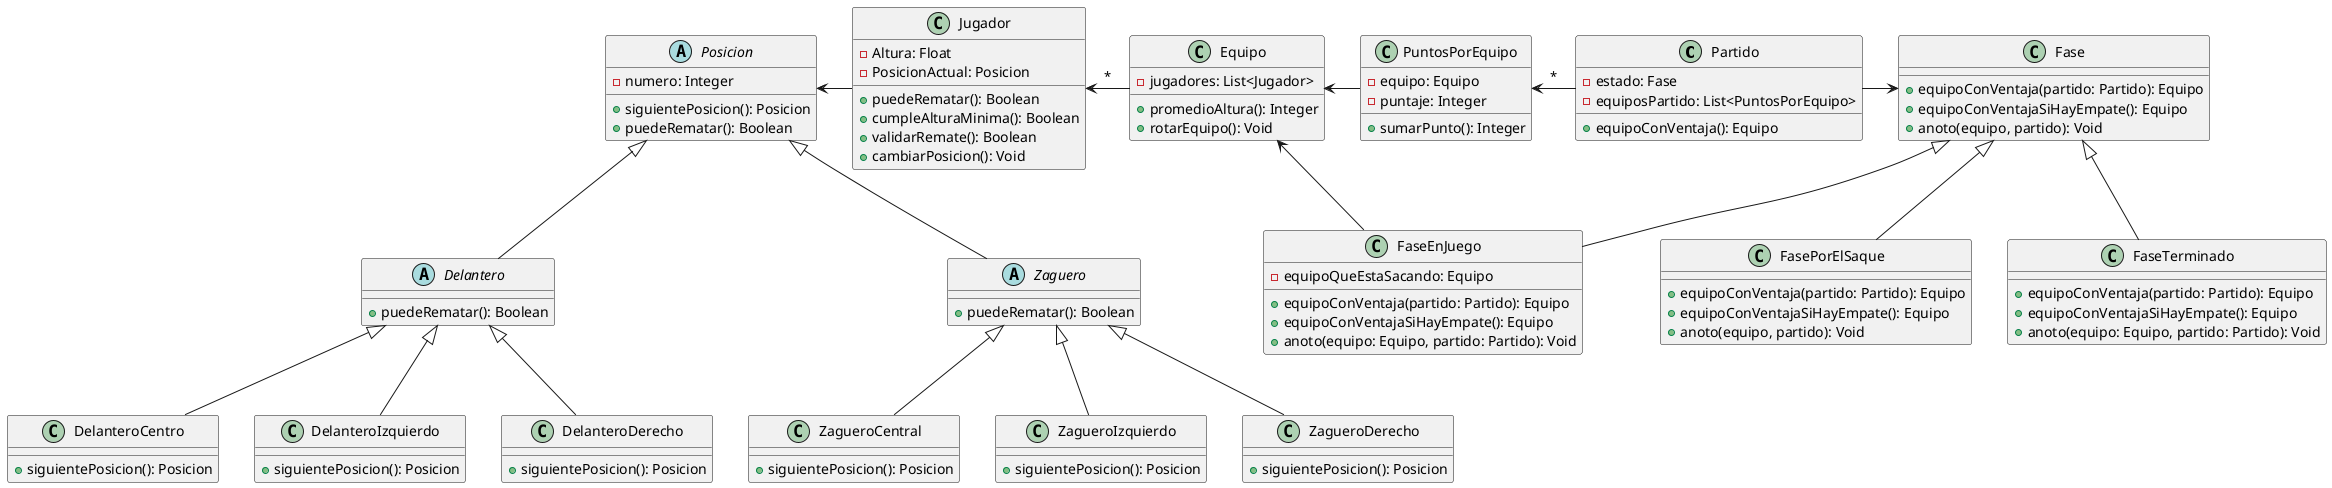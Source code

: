 @startuml volley

class Partido {
  - estado: Fase
  - equiposPartido: List<PuntosPorEquipo>
  + equipoConVentaja(): Equipo
}

class PuntosPorEquipo {
  - equipo: Equipo
  - puntaje: Integer
  + sumarPunto(): Integer
}

class Fase {
  + equipoConVentaja(partido: Partido): Equipo
  + equipoConVentajaSiHayEmpate(): Equipo
  + anoto(equipo, partido): Void
}
class FasePorElSaque {
  + equipoConVentaja(partido: Partido): Equipo
  + equipoConVentajaSiHayEmpate(): Equipo
  + anoto(equipo, partido): Void
}

class FaseEnJuego {
  - equipoQueEstaSacando: Equipo
  + equipoConVentaja(partido: Partido): Equipo
  + equipoConVentajaSiHayEmpate(): Equipo
  + anoto(equipo: Equipo, partido: Partido): Void  

}

class FaseTerminado {
  + equipoConVentaja(partido: Partido): Equipo
  + equipoConVentajaSiHayEmpate(): Equipo
  + anoto(equipo: Equipo, partido: Partido): Void  
}

class Equipo {
  - jugadores: List<Jugador>
  + promedioAltura(): Integer
  + rotarEquipo(): Void
}


class Jugador {
  - Altura: Float
  - PosicionActual: Posicion
  + puedeRematar(): Boolean
  + cumpleAlturaMinima(): Boolean
  + validarRemate(): Boolean
  + cambiarPosicion(): Void
}

abstract Posicion {
  - numero: Integer
  + siguientePosicion(): Posicion
  + puedeRematar(): Boolean
}

abstract Delantero {
  + puedeRematar(): Boolean
}
abstract Zaguero {
  + puedeRematar(): Boolean
}

class ZagueroCentral {
  + siguientePosicion(): Posicion
}

class ZagueroIzquierdo {
  + siguientePosicion(): Posicion
}

class ZagueroDerecho {
  + siguientePosicion(): Posicion
}

class DelanteroCentro {
  + siguientePosicion(): Posicion
}
class DelanteroIzquierdo {
  + siguientePosicion(): Posicion
}

class DelanteroDerecho {
  + siguientePosicion(): Posicion
}

Equipo <- PuntosPorEquipo
PuntosPorEquipo <- Partido: *
Partido -> Fase
Fase <|-- FasePorElSaque
Fase <|-- FaseEnJuego
Fase <|-- FaseTerminado
FaseEnJuego -> Equipo
Jugador <- Equipo: *
Posicion <- Jugador
Posicion <|-- Delantero
Posicion <|-- Zaguero
Zaguero <|-- ZagueroIzquierdo
Zaguero <|-- ZagueroDerecho
Zaguero <|-- ZagueroCentral
Delantero <|-- DelanteroCentro
Delantero <|-- DelanteroDerecho
Delantero <|-- DelanteroIzquierdo

@enduml